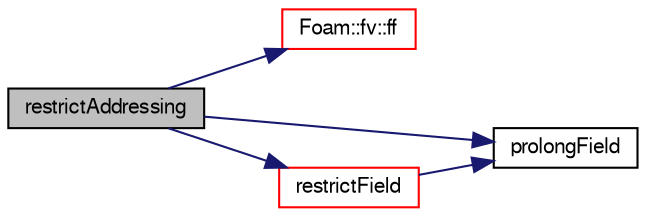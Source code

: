 digraph "restrictAddressing"
{
  bgcolor="transparent";
  edge [fontname="FreeSans",fontsize="10",labelfontname="FreeSans",labelfontsize="10"];
  node [fontname="FreeSans",fontsize="10",shape=record];
  rankdir="LR";
  Node262 [label="restrictAddressing",height=0.2,width=0.4,color="black", fillcolor="grey75", style="filled", fontcolor="black"];
  Node262 -> Node263 [color="midnightblue",fontsize="10",style="solid",fontname="FreeSans"];
  Node263 [label="Foam::fv::ff",height=0.2,width=0.4,color="red",URL="$a21133.html#ab38421d38a2395d0ae398d03fc20609c"];
  Node262 -> Node351 [color="midnightblue",fontsize="10",style="solid",fontname="FreeSans"];
  Node351 [label="prolongField",height=0.2,width=0.4,color="black",URL="$a23302.html#a0c690698eaa1a2bcaef9ee748579c99c",tooltip="Prolong (interpolate by injection) cell field. "];
  Node262 -> Node352 [color="midnightblue",fontsize="10",style="solid",fontname="FreeSans"];
  Node352 [label="restrictField",height=0.2,width=0.4,color="red",URL="$a23302.html#a2673a24ec43856fb444dec003ae87527",tooltip="Restrict (integrate by summation) cell field. "];
  Node352 -> Node351 [color="midnightblue",fontsize="10",style="solid",fontname="FreeSans"];
}
